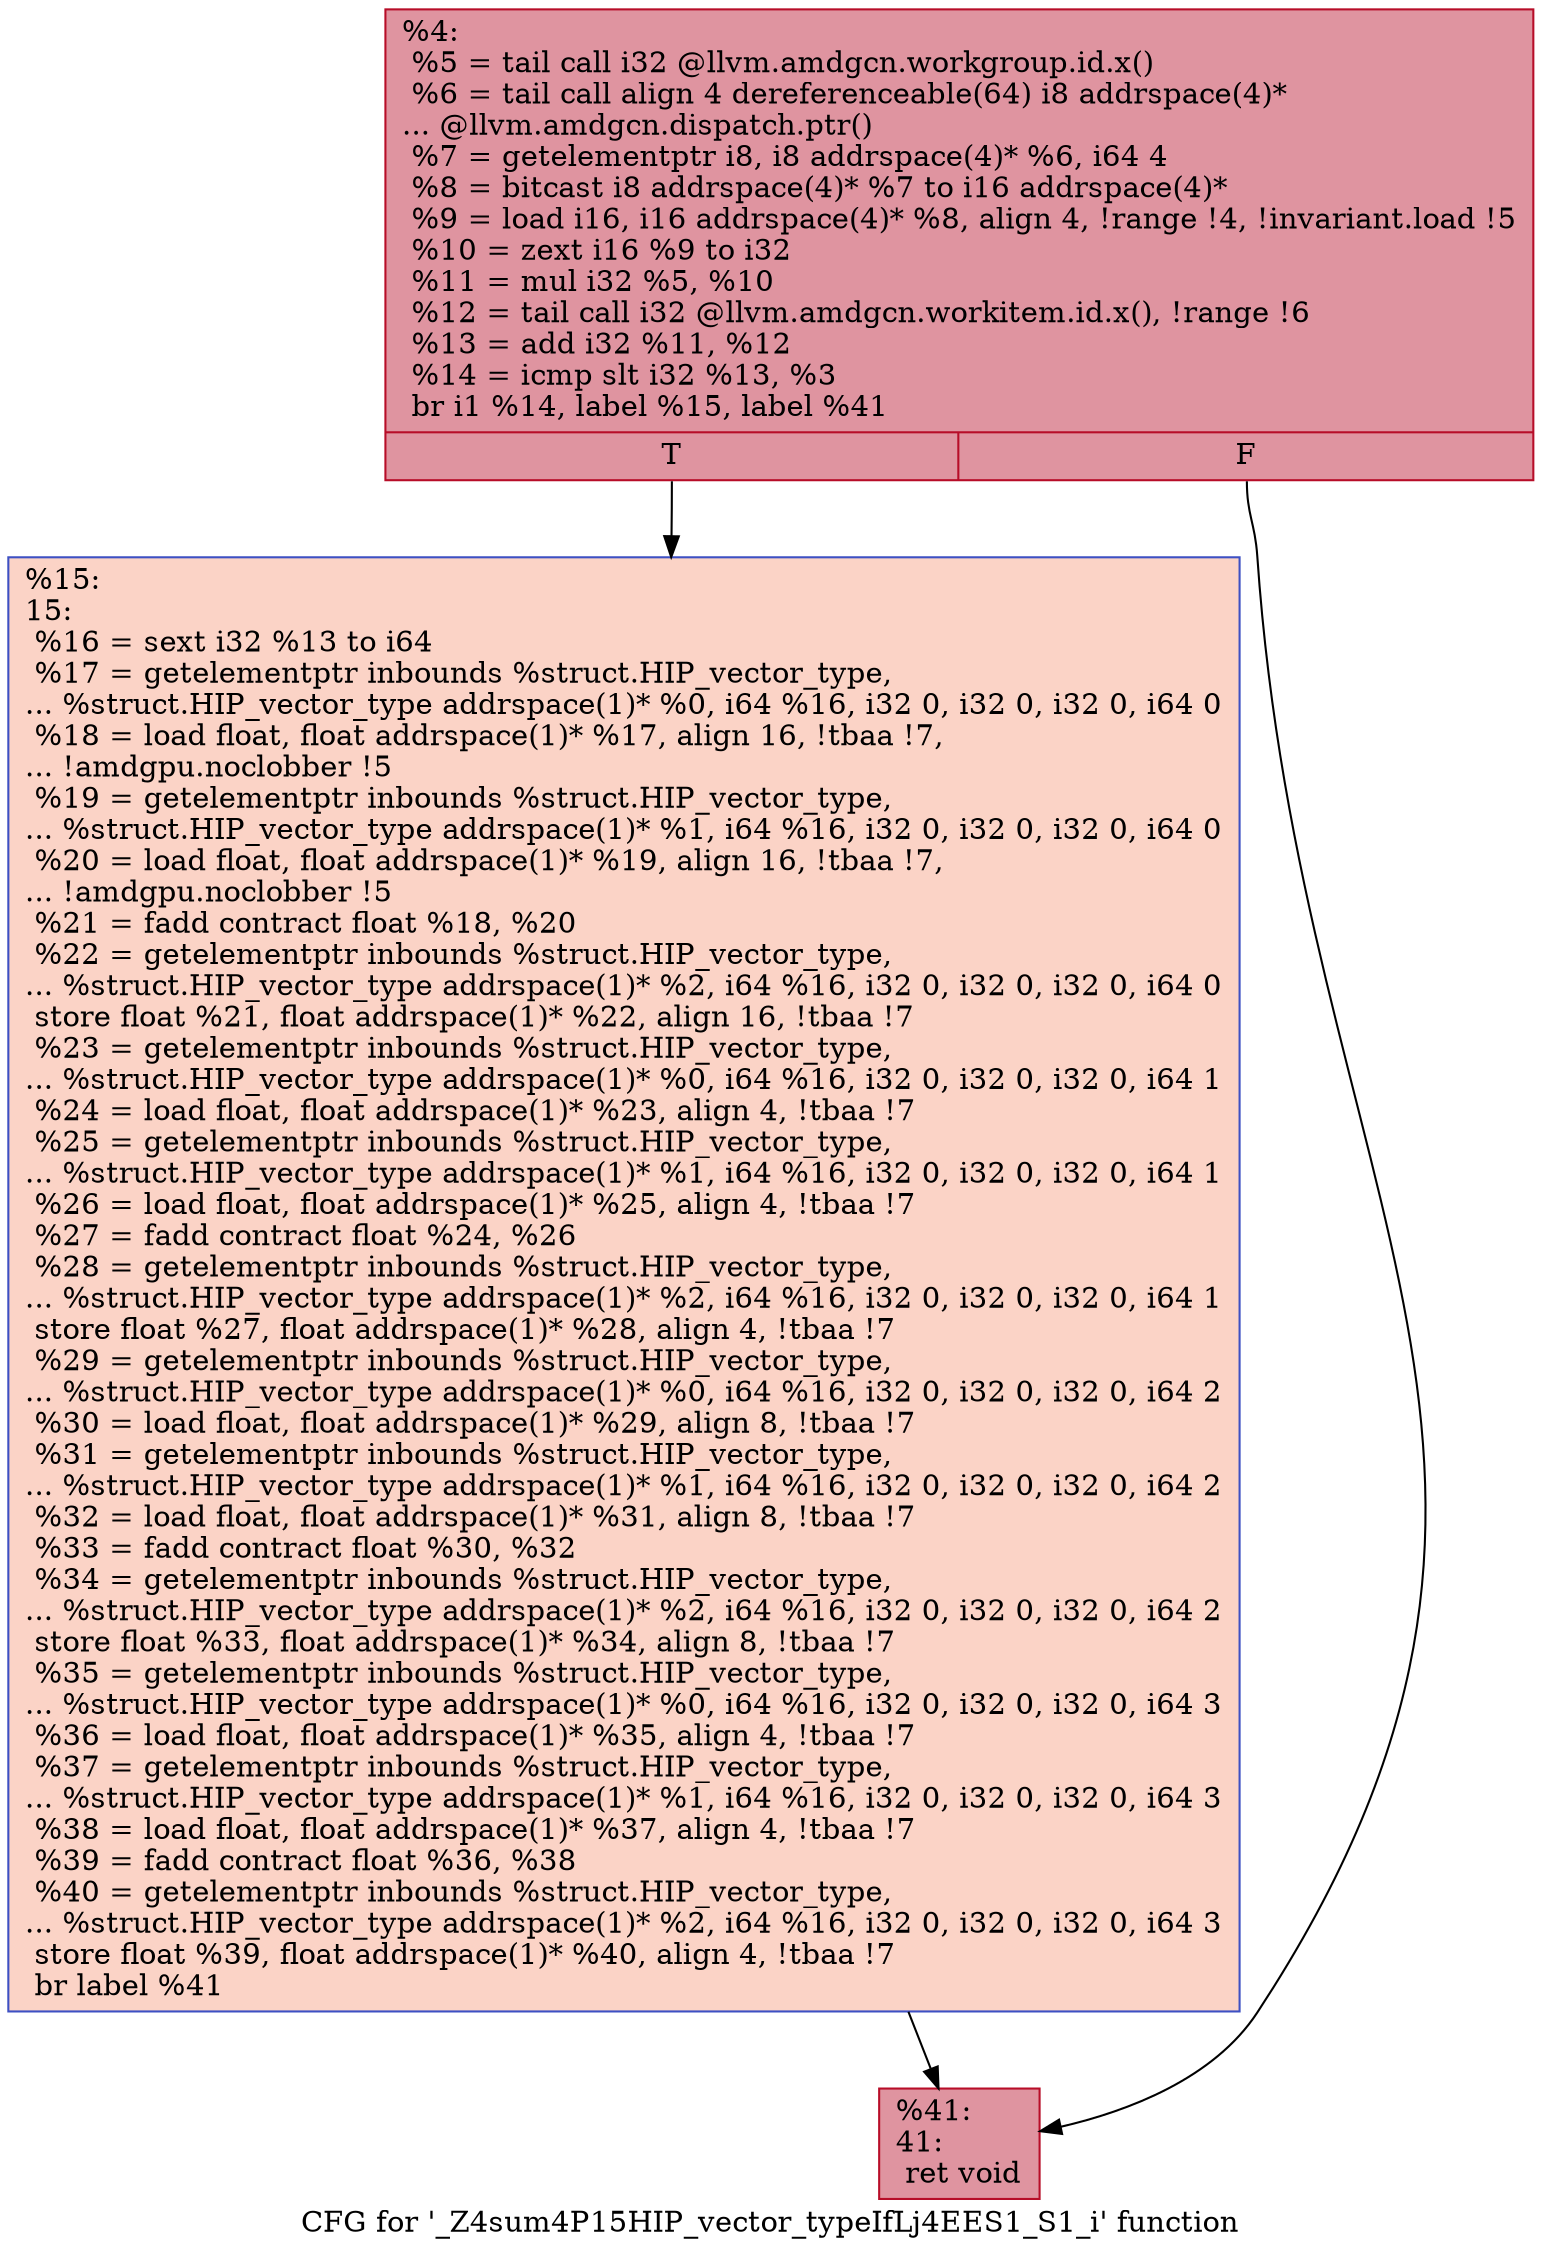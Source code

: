 digraph "CFG for '_Z4sum4P15HIP_vector_typeIfLj4EES1_S1_i' function" {
	label="CFG for '_Z4sum4P15HIP_vector_typeIfLj4EES1_S1_i' function";

	Node0x5552320 [shape=record,color="#b70d28ff", style=filled, fillcolor="#b70d2870",label="{%4:\l  %5 = tail call i32 @llvm.amdgcn.workgroup.id.x()\l  %6 = tail call align 4 dereferenceable(64) i8 addrspace(4)*\l... @llvm.amdgcn.dispatch.ptr()\l  %7 = getelementptr i8, i8 addrspace(4)* %6, i64 4\l  %8 = bitcast i8 addrspace(4)* %7 to i16 addrspace(4)*\l  %9 = load i16, i16 addrspace(4)* %8, align 4, !range !4, !invariant.load !5\l  %10 = zext i16 %9 to i32\l  %11 = mul i32 %5, %10\l  %12 = tail call i32 @llvm.amdgcn.workitem.id.x(), !range !6\l  %13 = add i32 %11, %12\l  %14 = icmp slt i32 %13, %3\l  br i1 %14, label %15, label %41\l|{<s0>T|<s1>F}}"];
	Node0x5552320:s0 -> Node0x5557120;
	Node0x5552320:s1 -> Node0x55571b0;
	Node0x5557120 [shape=record,color="#3d50c3ff", style=filled, fillcolor="#f59c7d70",label="{%15:\l15:                                               \l  %16 = sext i32 %13 to i64\l  %17 = getelementptr inbounds %struct.HIP_vector_type,\l... %struct.HIP_vector_type addrspace(1)* %0, i64 %16, i32 0, i32 0, i32 0, i64 0\l  %18 = load float, float addrspace(1)* %17, align 16, !tbaa !7,\l... !amdgpu.noclobber !5\l  %19 = getelementptr inbounds %struct.HIP_vector_type,\l... %struct.HIP_vector_type addrspace(1)* %1, i64 %16, i32 0, i32 0, i32 0, i64 0\l  %20 = load float, float addrspace(1)* %19, align 16, !tbaa !7,\l... !amdgpu.noclobber !5\l  %21 = fadd contract float %18, %20\l  %22 = getelementptr inbounds %struct.HIP_vector_type,\l... %struct.HIP_vector_type addrspace(1)* %2, i64 %16, i32 0, i32 0, i32 0, i64 0\l  store float %21, float addrspace(1)* %22, align 16, !tbaa !7\l  %23 = getelementptr inbounds %struct.HIP_vector_type,\l... %struct.HIP_vector_type addrspace(1)* %0, i64 %16, i32 0, i32 0, i32 0, i64 1\l  %24 = load float, float addrspace(1)* %23, align 4, !tbaa !7\l  %25 = getelementptr inbounds %struct.HIP_vector_type,\l... %struct.HIP_vector_type addrspace(1)* %1, i64 %16, i32 0, i32 0, i32 0, i64 1\l  %26 = load float, float addrspace(1)* %25, align 4, !tbaa !7\l  %27 = fadd contract float %24, %26\l  %28 = getelementptr inbounds %struct.HIP_vector_type,\l... %struct.HIP_vector_type addrspace(1)* %2, i64 %16, i32 0, i32 0, i32 0, i64 1\l  store float %27, float addrspace(1)* %28, align 4, !tbaa !7\l  %29 = getelementptr inbounds %struct.HIP_vector_type,\l... %struct.HIP_vector_type addrspace(1)* %0, i64 %16, i32 0, i32 0, i32 0, i64 2\l  %30 = load float, float addrspace(1)* %29, align 8, !tbaa !7\l  %31 = getelementptr inbounds %struct.HIP_vector_type,\l... %struct.HIP_vector_type addrspace(1)* %1, i64 %16, i32 0, i32 0, i32 0, i64 2\l  %32 = load float, float addrspace(1)* %31, align 8, !tbaa !7\l  %33 = fadd contract float %30, %32\l  %34 = getelementptr inbounds %struct.HIP_vector_type,\l... %struct.HIP_vector_type addrspace(1)* %2, i64 %16, i32 0, i32 0, i32 0, i64 2\l  store float %33, float addrspace(1)* %34, align 8, !tbaa !7\l  %35 = getelementptr inbounds %struct.HIP_vector_type,\l... %struct.HIP_vector_type addrspace(1)* %0, i64 %16, i32 0, i32 0, i32 0, i64 3\l  %36 = load float, float addrspace(1)* %35, align 4, !tbaa !7\l  %37 = getelementptr inbounds %struct.HIP_vector_type,\l... %struct.HIP_vector_type addrspace(1)* %1, i64 %16, i32 0, i32 0, i32 0, i64 3\l  %38 = load float, float addrspace(1)* %37, align 4, !tbaa !7\l  %39 = fadd contract float %36, %38\l  %40 = getelementptr inbounds %struct.HIP_vector_type,\l... %struct.HIP_vector_type addrspace(1)* %2, i64 %16, i32 0, i32 0, i32 0, i64 3\l  store float %39, float addrspace(1)* %40, align 4, !tbaa !7\l  br label %41\l}"];
	Node0x5557120 -> Node0x55571b0;
	Node0x55571b0 [shape=record,color="#b70d28ff", style=filled, fillcolor="#b70d2870",label="{%41:\l41:                                               \l  ret void\l}"];
}
